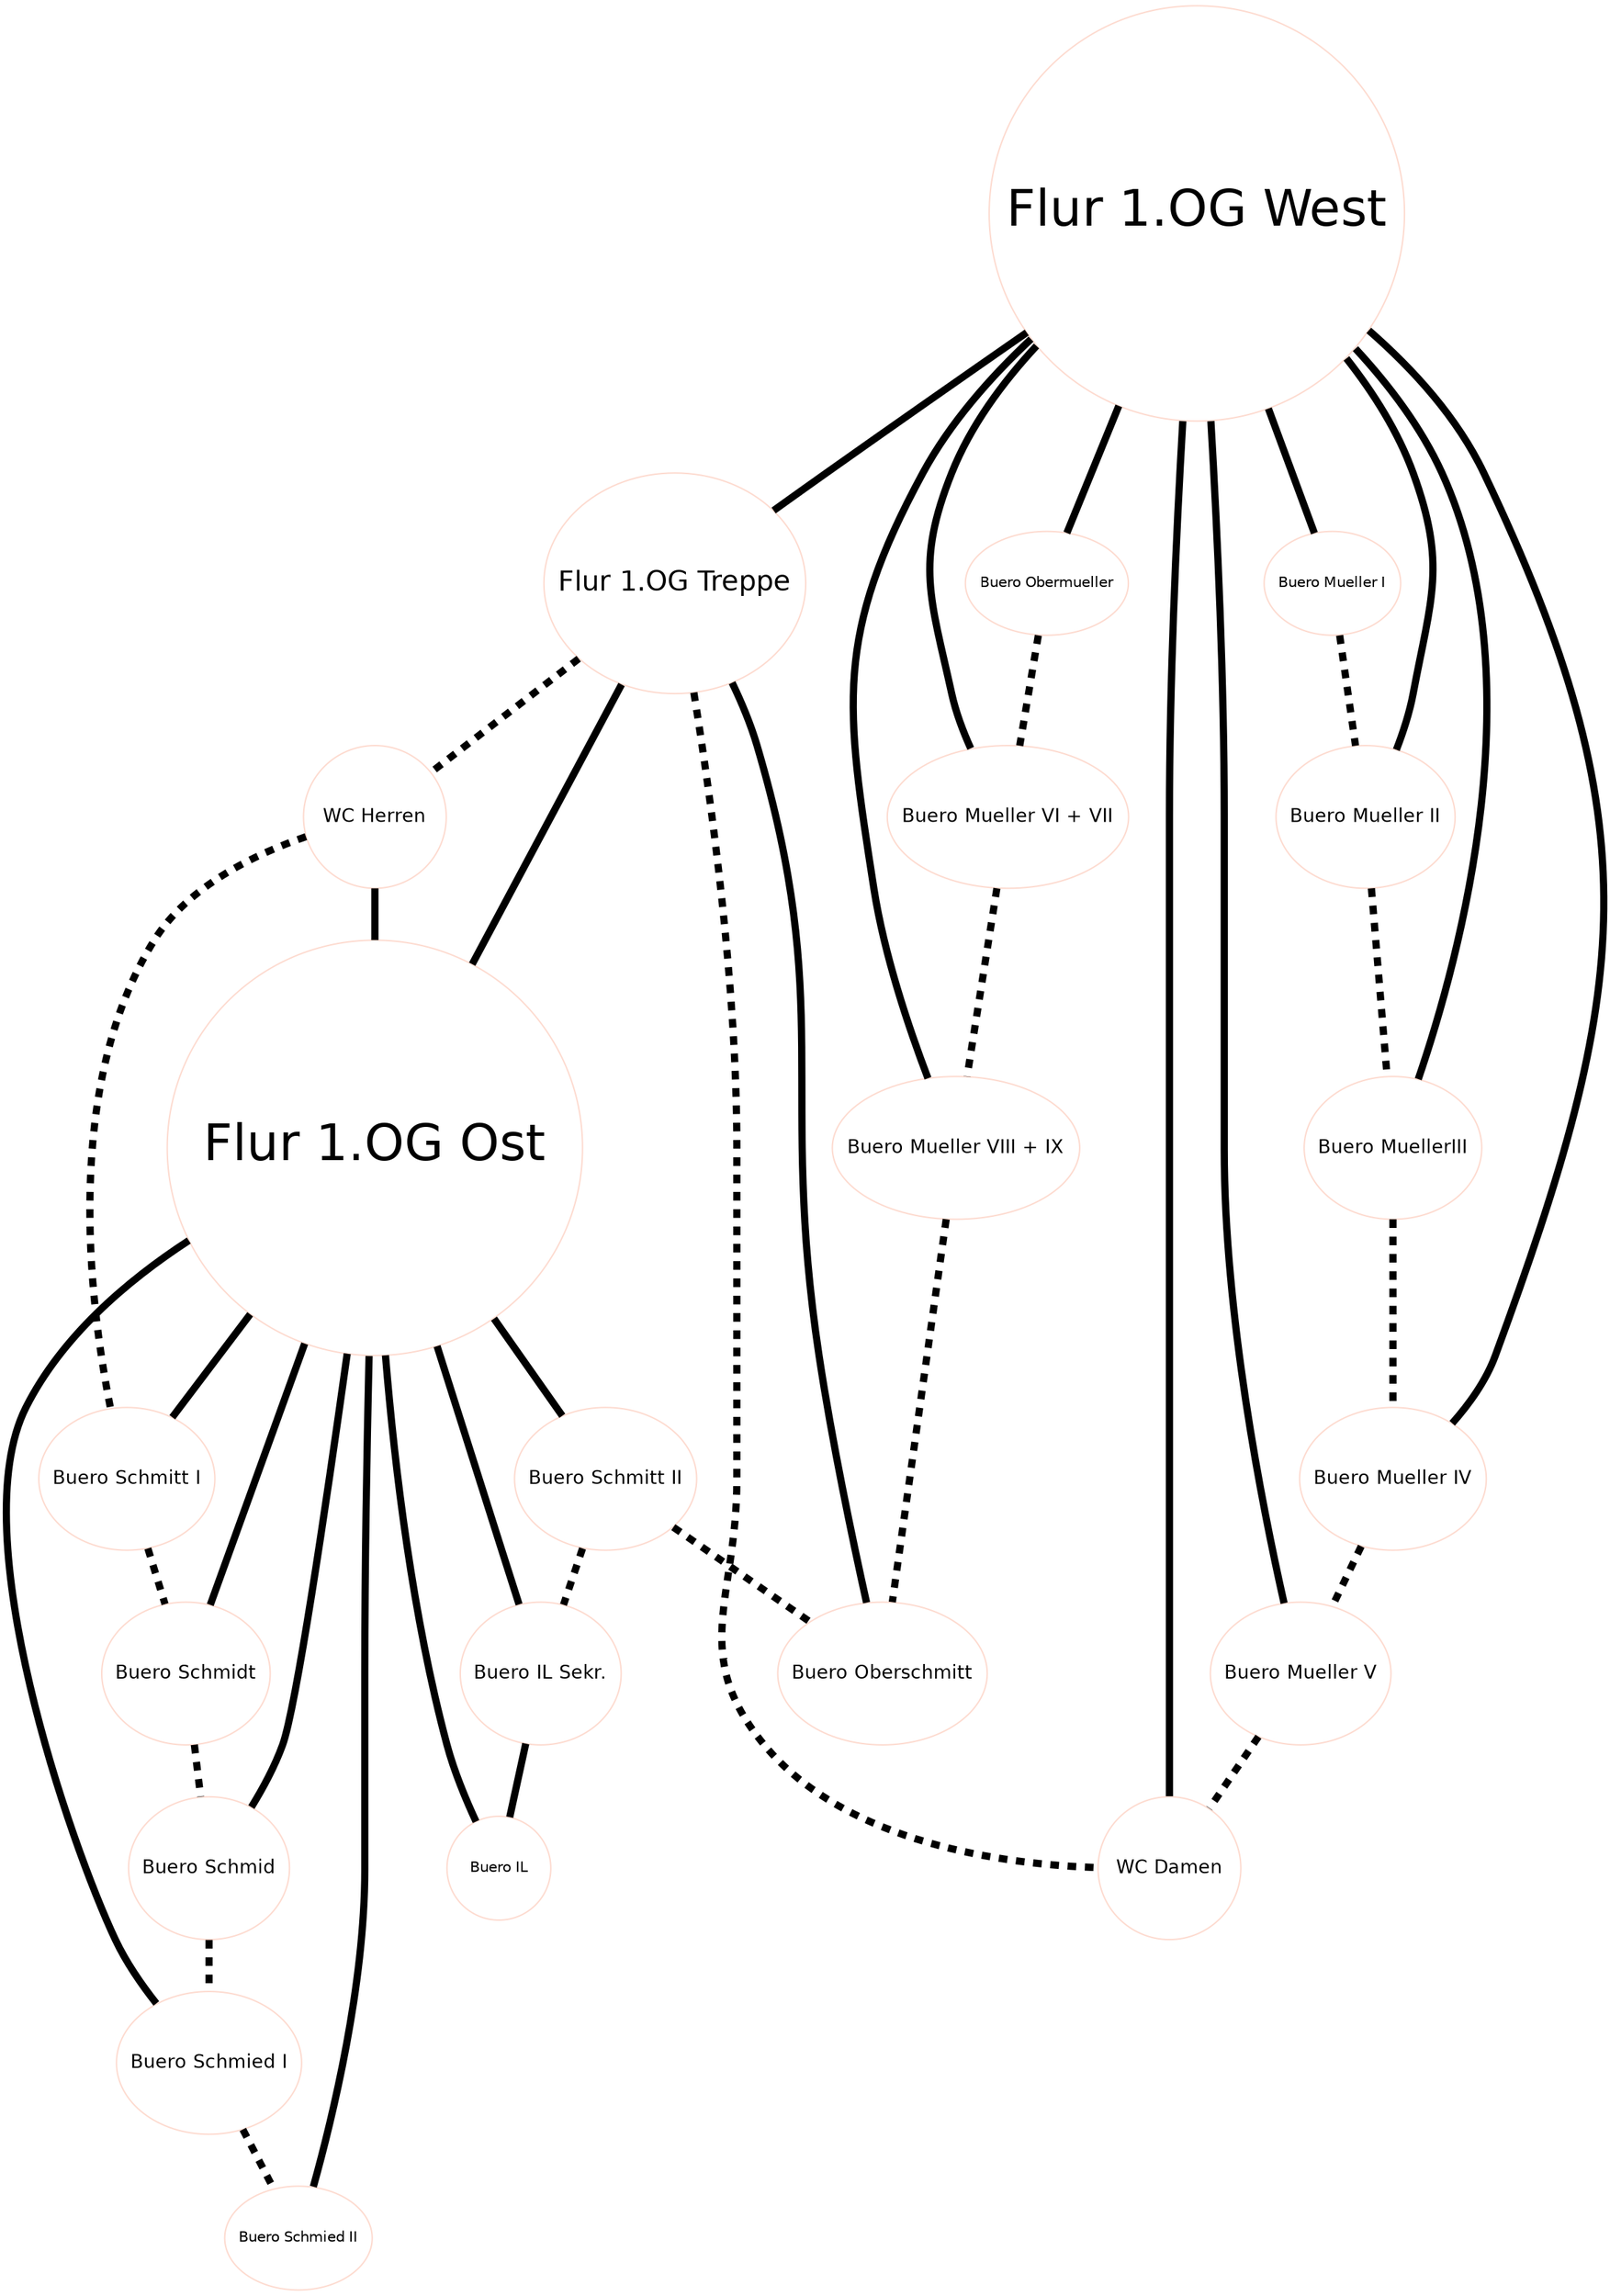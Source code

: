 strict graph  {
"25CC32yK130ALlKsnej9JW" [color="#fddbd0", fontname=Helvetica, fontsize="35.0", height="4.0", label="Flur 1.OG West", width="4.0"];
"0uPiF9LkPAqeB8f54Uy3_C" [color="#fddbd0", fontname=Helvetica, fontsize="19.375", height="2.125", label="Flur 1.OG Treppe", width="2.125"];
"2Yd3UbuHLF0P7Q5pq$wqrF" [color="#fddbd0", fontname=Helvetica, fontsize="10.0", height="1.0", label="Buero Mueller I", width="1.0"];
"1GtYUXG753_h6i4vKAf46v" [color="#fddbd0", fontname=Helvetica, fontsize="13.125", height="1.375", label="Buero Mueller II", width="1.375"];
"0VWZeARNT8IAUcPL5OoYiA" [color="#fddbd0", fontname=Helvetica, fontsize="13.125", height="1.375", label="Buero MuellerIII", width="1.375"];
"0K6ICBa1zCjvUnsy8qMIRC" [color="#fddbd0", fontname=Helvetica, fontsize="13.125", height="1.375", label="Buero Mueller IV", width="1.375"];
"3kV3mGMIX3BvUw5dL_lJVg" [color="#fddbd0", fontname=Helvetica, fontsize="13.125", height="1.375", label="Buero Mueller V", width="1.375"];
"37pP75EaP1axQNg3rWc_WT" [color="#fddbd0", fontname=Helvetica, fontsize="13.125", height="1.375", label="WC Damen", width="1.375"];
"0uC7OD3$5F7v$zL3aaoEig" [color="#fddbd0", fontname=Helvetica, fontsize="10.0", height="1.0", label="Buero Obermueller", width="1.0"];
"3shuyF_Yb7yu2P$QLB2s8G" [color="#fddbd0", fontname=Helvetica, fontsize="13.125", height="1.375", label="Buero Mueller VI + VII", width="1.375"];
"0UiHARbFzF1RT4g_GKem_B" [color="#fddbd0", fontname=Helvetica, fontsize="13.125", height="1.375", label="Buero Mueller VIII + IX", width="1.375"];
"0f6kjO4cnBngLgZgtaoBTE" [color="#fddbd0", fontname=Helvetica, fontsize="13.125", height="1.375", label="WC Herren", width="1.375"];
"3XJSZHVdLFTQTPYNfhA6a2" [color="#fddbd0", fontname=Helvetica, fontsize="35.0", height="4.0", label="Flur 1.OG Ost", width="4.0"];
"1a3ixYyUn0QO4HWUYKN$4p" [color="#fddbd0", fontname=Helvetica, fontsize="13.125", height="1.375", label="Buero Schmitt I", width="1.375"];
"1AW8GAtUnEYB9XPWOUYKK5" [color="#fddbd0", fontname=Helvetica, fontsize="13.125", height="1.375", label="Buero Schmidt", width="1.375"];
"0i4GPkF$j1$P1_N4yoKfHm" [color="#fddbd0", fontname=Helvetica, fontsize="13.125", height="1.375", label="Buero Schmid", width="1.375"];
"1LVv$xQpj6k8KE6pcNlDDU" [color="#fddbd0", fontname=Helvetica, fontsize="13.125", height="1.375", label="Buero Schmied I", width="1.375"];
"2E2TaOnqD0chpbuH8tXCpW" [color="#fddbd0", fontname=Helvetica, fontsize="10.0", height="1.0", label="Buero Schmied II", width="1.0"];
"3iSzpa9d93jhTDB7hG0QBW" [color="#fddbd0", fontname=Helvetica, fontsize="13.125", height="1.375", label="Buero Schmitt II", width="1.375"];
"2goaA6RR92B9xducYbaQVU" [color="#fddbd0", fontname=Helvetica, fontsize="13.125", height="1.375", label="Buero IL Sekr.", width="1.375"];
"24vVAUYDH2SetutQQsZBMv" [color="#fddbd0", fontname=Helvetica, fontsize="10.0", height="1.0", label="Buero IL", width="1.0"];
"1yZQvqj15Ab8eMXDuz85Dy" [color="#fddbd0", fontname=Helvetica, fontsize="13.125", height="1.375", label="Buero Oberschmitt", width="1.375"];
"25CC32yK130ALlKsnej9JW" -- "0uPiF9LkPAqeB8f54Uy3_C"  [penwidth=5, style=solid];
"25CC32yK130ALlKsnej9JW" -- "2Yd3UbuHLF0P7Q5pq$wqrF"  [penwidth=5, style=solid];
"25CC32yK130ALlKsnej9JW" -- "1GtYUXG753_h6i4vKAf46v"  [penwidth=5, style=solid];
"25CC32yK130ALlKsnej9JW" -- "0VWZeARNT8IAUcPL5OoYiA"  [penwidth=5, style=solid];
"25CC32yK130ALlKsnej9JW" -- "0K6ICBa1zCjvUnsy8qMIRC"  [penwidth=5, style=solid];
"25CC32yK130ALlKsnej9JW" -- "3kV3mGMIX3BvUw5dL_lJVg"  [penwidth=5, style=solid];
"25CC32yK130ALlKsnej9JW" -- "37pP75EaP1axQNg3rWc_WT"  [penwidth=5, style=solid];
"25CC32yK130ALlKsnej9JW" -- "0uC7OD3$5F7v$zL3aaoEig"  [penwidth=5, style=solid];
"25CC32yK130ALlKsnej9JW" -- "3shuyF_Yb7yu2P$QLB2s8G"  [penwidth=5, style=solid];
"25CC32yK130ALlKsnej9JW" -- "0UiHARbFzF1RT4g_GKem_B"  [penwidth=5, style=solid];
"0uPiF9LkPAqeB8f54Uy3_C" -- "37pP75EaP1axQNg3rWc_WT"  [penwidth=5, style=dashed];
"0uPiF9LkPAqeB8f54Uy3_C" -- "0f6kjO4cnBngLgZgtaoBTE"  [penwidth=5, style=dashed];
"0uPiF9LkPAqeB8f54Uy3_C" -- "3XJSZHVdLFTQTPYNfhA6a2"  [penwidth=5, style=solid];
"0uPiF9LkPAqeB8f54Uy3_C" -- "1yZQvqj15Ab8eMXDuz85Dy"  [penwidth=5, style=solid];
"2Yd3UbuHLF0P7Q5pq$wqrF" -- "1GtYUXG753_h6i4vKAf46v"  [penwidth=5, style=dashed];
"1GtYUXG753_h6i4vKAf46v" -- "0VWZeARNT8IAUcPL5OoYiA"  [penwidth=5, style=dashed];
"0VWZeARNT8IAUcPL5OoYiA" -- "0K6ICBa1zCjvUnsy8qMIRC"  [penwidth=5, style=dashed];
"0K6ICBa1zCjvUnsy8qMIRC" -- "3kV3mGMIX3BvUw5dL_lJVg"  [penwidth=5, style=dashed];
"3kV3mGMIX3BvUw5dL_lJVg" -- "37pP75EaP1axQNg3rWc_WT"  [penwidth=5, style=dashed];
"0uC7OD3$5F7v$zL3aaoEig" -- "3shuyF_Yb7yu2P$QLB2s8G"  [penwidth=5, style=dashed];
"3shuyF_Yb7yu2P$QLB2s8G" -- "0UiHARbFzF1RT4g_GKem_B"  [penwidth=5, style=dashed];
"0UiHARbFzF1RT4g_GKem_B" -- "1yZQvqj15Ab8eMXDuz85Dy"  [penwidth=5, style=dashed];
"0f6kjO4cnBngLgZgtaoBTE" -- "3XJSZHVdLFTQTPYNfhA6a2"  [penwidth=5, style=solid];
"0f6kjO4cnBngLgZgtaoBTE" -- "1a3ixYyUn0QO4HWUYKN$4p"  [penwidth=5, style=dashed];
"3XJSZHVdLFTQTPYNfhA6a2" -- "1a3ixYyUn0QO4HWUYKN$4p"  [penwidth=5, style=solid];
"3XJSZHVdLFTQTPYNfhA6a2" -- "1AW8GAtUnEYB9XPWOUYKK5"  [penwidth=5, style=solid];
"3XJSZHVdLFTQTPYNfhA6a2" -- "0i4GPkF$j1$P1_N4yoKfHm"  [penwidth=5, style=solid];
"3XJSZHVdLFTQTPYNfhA6a2" -- "1LVv$xQpj6k8KE6pcNlDDU"  [penwidth=5, style=solid];
"3XJSZHVdLFTQTPYNfhA6a2" -- "2E2TaOnqD0chpbuH8tXCpW"  [penwidth=5, style=solid];
"3XJSZHVdLFTQTPYNfhA6a2" -- "3iSzpa9d93jhTDB7hG0QBW"  [penwidth=5, style=solid];
"3XJSZHVdLFTQTPYNfhA6a2" -- "2goaA6RR92B9xducYbaQVU"  [penwidth=5, style=solid];
"3XJSZHVdLFTQTPYNfhA6a2" -- "24vVAUYDH2SetutQQsZBMv"  [penwidth=5, style=solid];
"1a3ixYyUn0QO4HWUYKN$4p" -- "1AW8GAtUnEYB9XPWOUYKK5"  [penwidth=5, style=dashed];
"1AW8GAtUnEYB9XPWOUYKK5" -- "0i4GPkF$j1$P1_N4yoKfHm"  [penwidth=5, style=dashed];
"0i4GPkF$j1$P1_N4yoKfHm" -- "1LVv$xQpj6k8KE6pcNlDDU"  [penwidth=5, style=dashed];
"1LVv$xQpj6k8KE6pcNlDDU" -- "2E2TaOnqD0chpbuH8tXCpW"  [penwidth=5, style=dashed];
"3iSzpa9d93jhTDB7hG0QBW" -- "2goaA6RR92B9xducYbaQVU"  [penwidth=5, style=dashed];
"3iSzpa9d93jhTDB7hG0QBW" -- "1yZQvqj15Ab8eMXDuz85Dy"  [penwidth=5, style=dashed];
"2goaA6RR92B9xducYbaQVU" -- "24vVAUYDH2SetutQQsZBMv"  [penwidth=5, style=solid];
}
